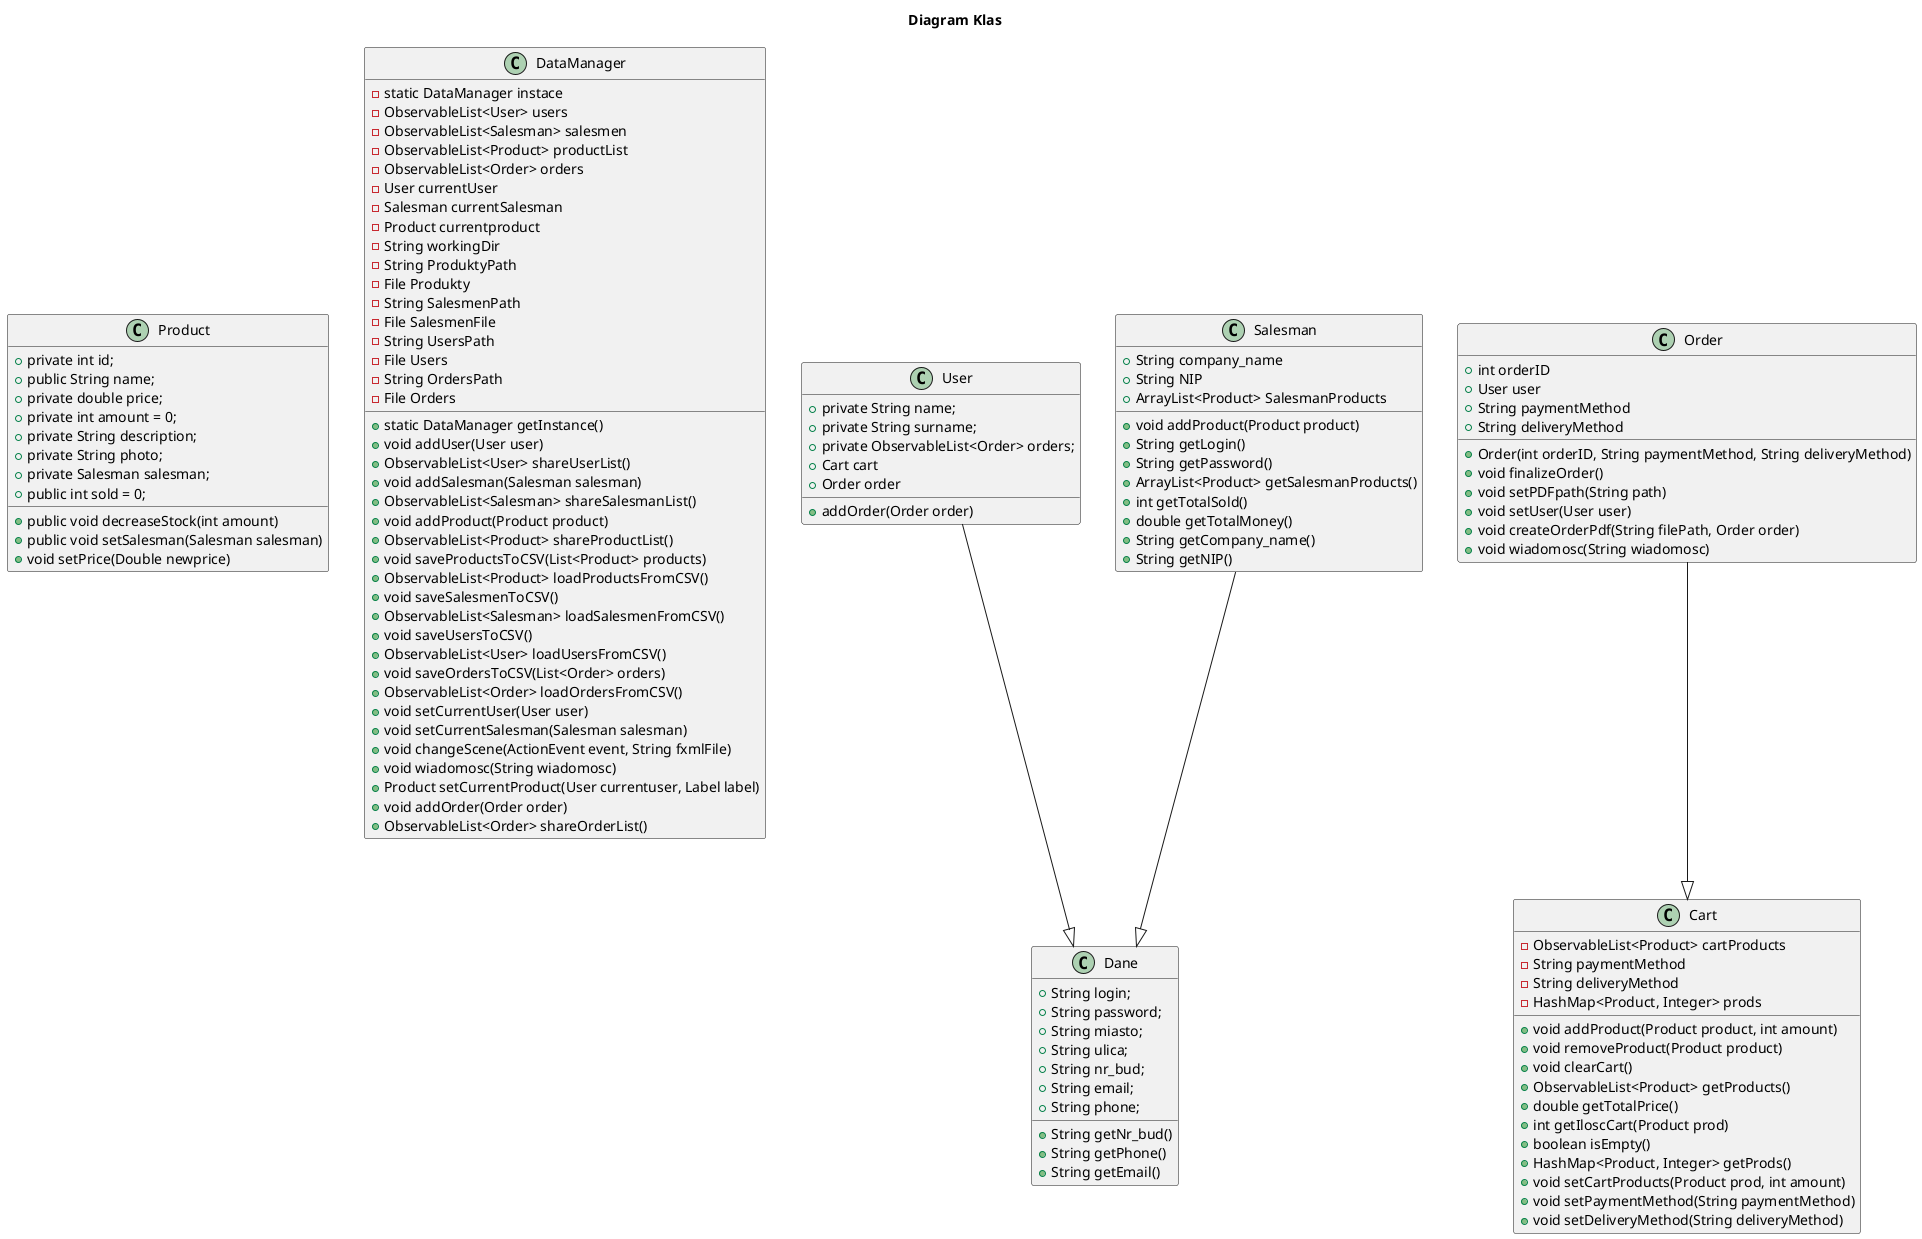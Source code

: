 @startuml
title Diagram Klas

class Product {
     +private int id;
     +public String name;
     +private double price;
     +private int amount = 0;
     +private String description;
     +private String photo;
     +private Salesman salesman;
     +public int sold = 0;
     +public void decreaseStock(int amount)
     +public void setSalesman(Salesman salesman)
     +void setPrice(Double newprice)
}
    class DataManager {
      -static DataManager instace
      -ObservableList<User> users
      -ObservableList<Salesman> salesmen
      -ObservableList<Product> productList
      -ObservableList<Order> orders
      -User currentUser
      -Salesman currentSalesman
      -Product currentproduct
      -String workingDir
      -String ProduktyPath
      -File Produkty
      -String SalesmenPath
      -File SalesmenFile
      -String UsersPath
      -File Users
      -String OrdersPath
      -File Orders
      +static DataManager getInstance()
      +void addUser(User user)
      +ObservableList<User> shareUserList()
      +void addSalesman(Salesman salesman)
      +ObservableList<Salesman> shareSalesmanList()
      +void addProduct(Product product)
      +ObservableList<Product> shareProductList()
      +void saveProductsToCSV(List<Product> products)
      +ObservableList<Product> loadProductsFromCSV()
      +void saveSalesmenToCSV()
      +ObservableList<Salesman> loadSalesmenFromCSV()
      +void saveUsersToCSV()
      +ObservableList<User> loadUsersFromCSV()
      +void saveOrdersToCSV(List<Order> orders)
      +ObservableList<Order> loadOrdersFromCSV()
      +void setCurrentUser(User user)
      +void setCurrentSalesman(Salesman salesman)
      +void changeScene(ActionEvent event, String fxmlFile)
      +void wiadomosc(String wiadomosc)
      +Product setCurrentProduct(User currentuser, Label label)
      +void addOrder(Order order)
      +ObservableList<Order> shareOrderList()
    }

class User {
  +private String name;
  +private String surname;
  +private ObservableList<Order> orders;
  +Cart cart
  +Order order
  +addOrder(Order order)
}

class Cart {
  -ObservableList<Product> cartProducts
  -String paymentMethod
  -String deliveryMethod
  -HashMap<Product, Integer> prods
  +void addProduct(Product product, int amount)
  +void removeProduct(Product product)
  +void clearCart()
  +ObservableList<Product> getProducts()
  +double getTotalPrice()
  +int getIloscCart(Product prod)
  +boolean isEmpty()
  +HashMap<Product, Integer> getProds()
  +void setCartProducts(Product prod, int amount)
  +void setPaymentMethod(String paymentMethod)
  +void setDeliveryMethod(String deliveryMethod)
}

class Order {
  +int orderID
  +User user
  +String paymentMethod
  +String deliveryMethod
  +Order(int orderID, String paymentMethod, String deliveryMethod)
  +void finalizeOrder()
  +void setPDFpath(String path)
  +void setUser(User user)
  +void createOrderPdf(String filePath, Order order)
  +void wiadomosc(String wiadomosc)
}

class Salesman {
  +String company_name
  +String NIP
  +ArrayList<Product> SalesmanProducts
  +void addProduct(Product product)
  +String getLogin()
  +String getPassword()
  +ArrayList<Product> getSalesmanProducts()
  +int getTotalSold()
  +double getTotalMoney()
  +String getCompany_name()
  +String getNIP()
}
class Dane {
    +String login;
    +String password;
    +String miasto;
    +String ulica;
    +String nr_bud;
    +String email;
    +String phone;
    +String getNr_bud()
    +String getPhone()
    +String getEmail()
}


Order --|> Cart
Salesman --|> Dane
User --|> Dane






@enduml
